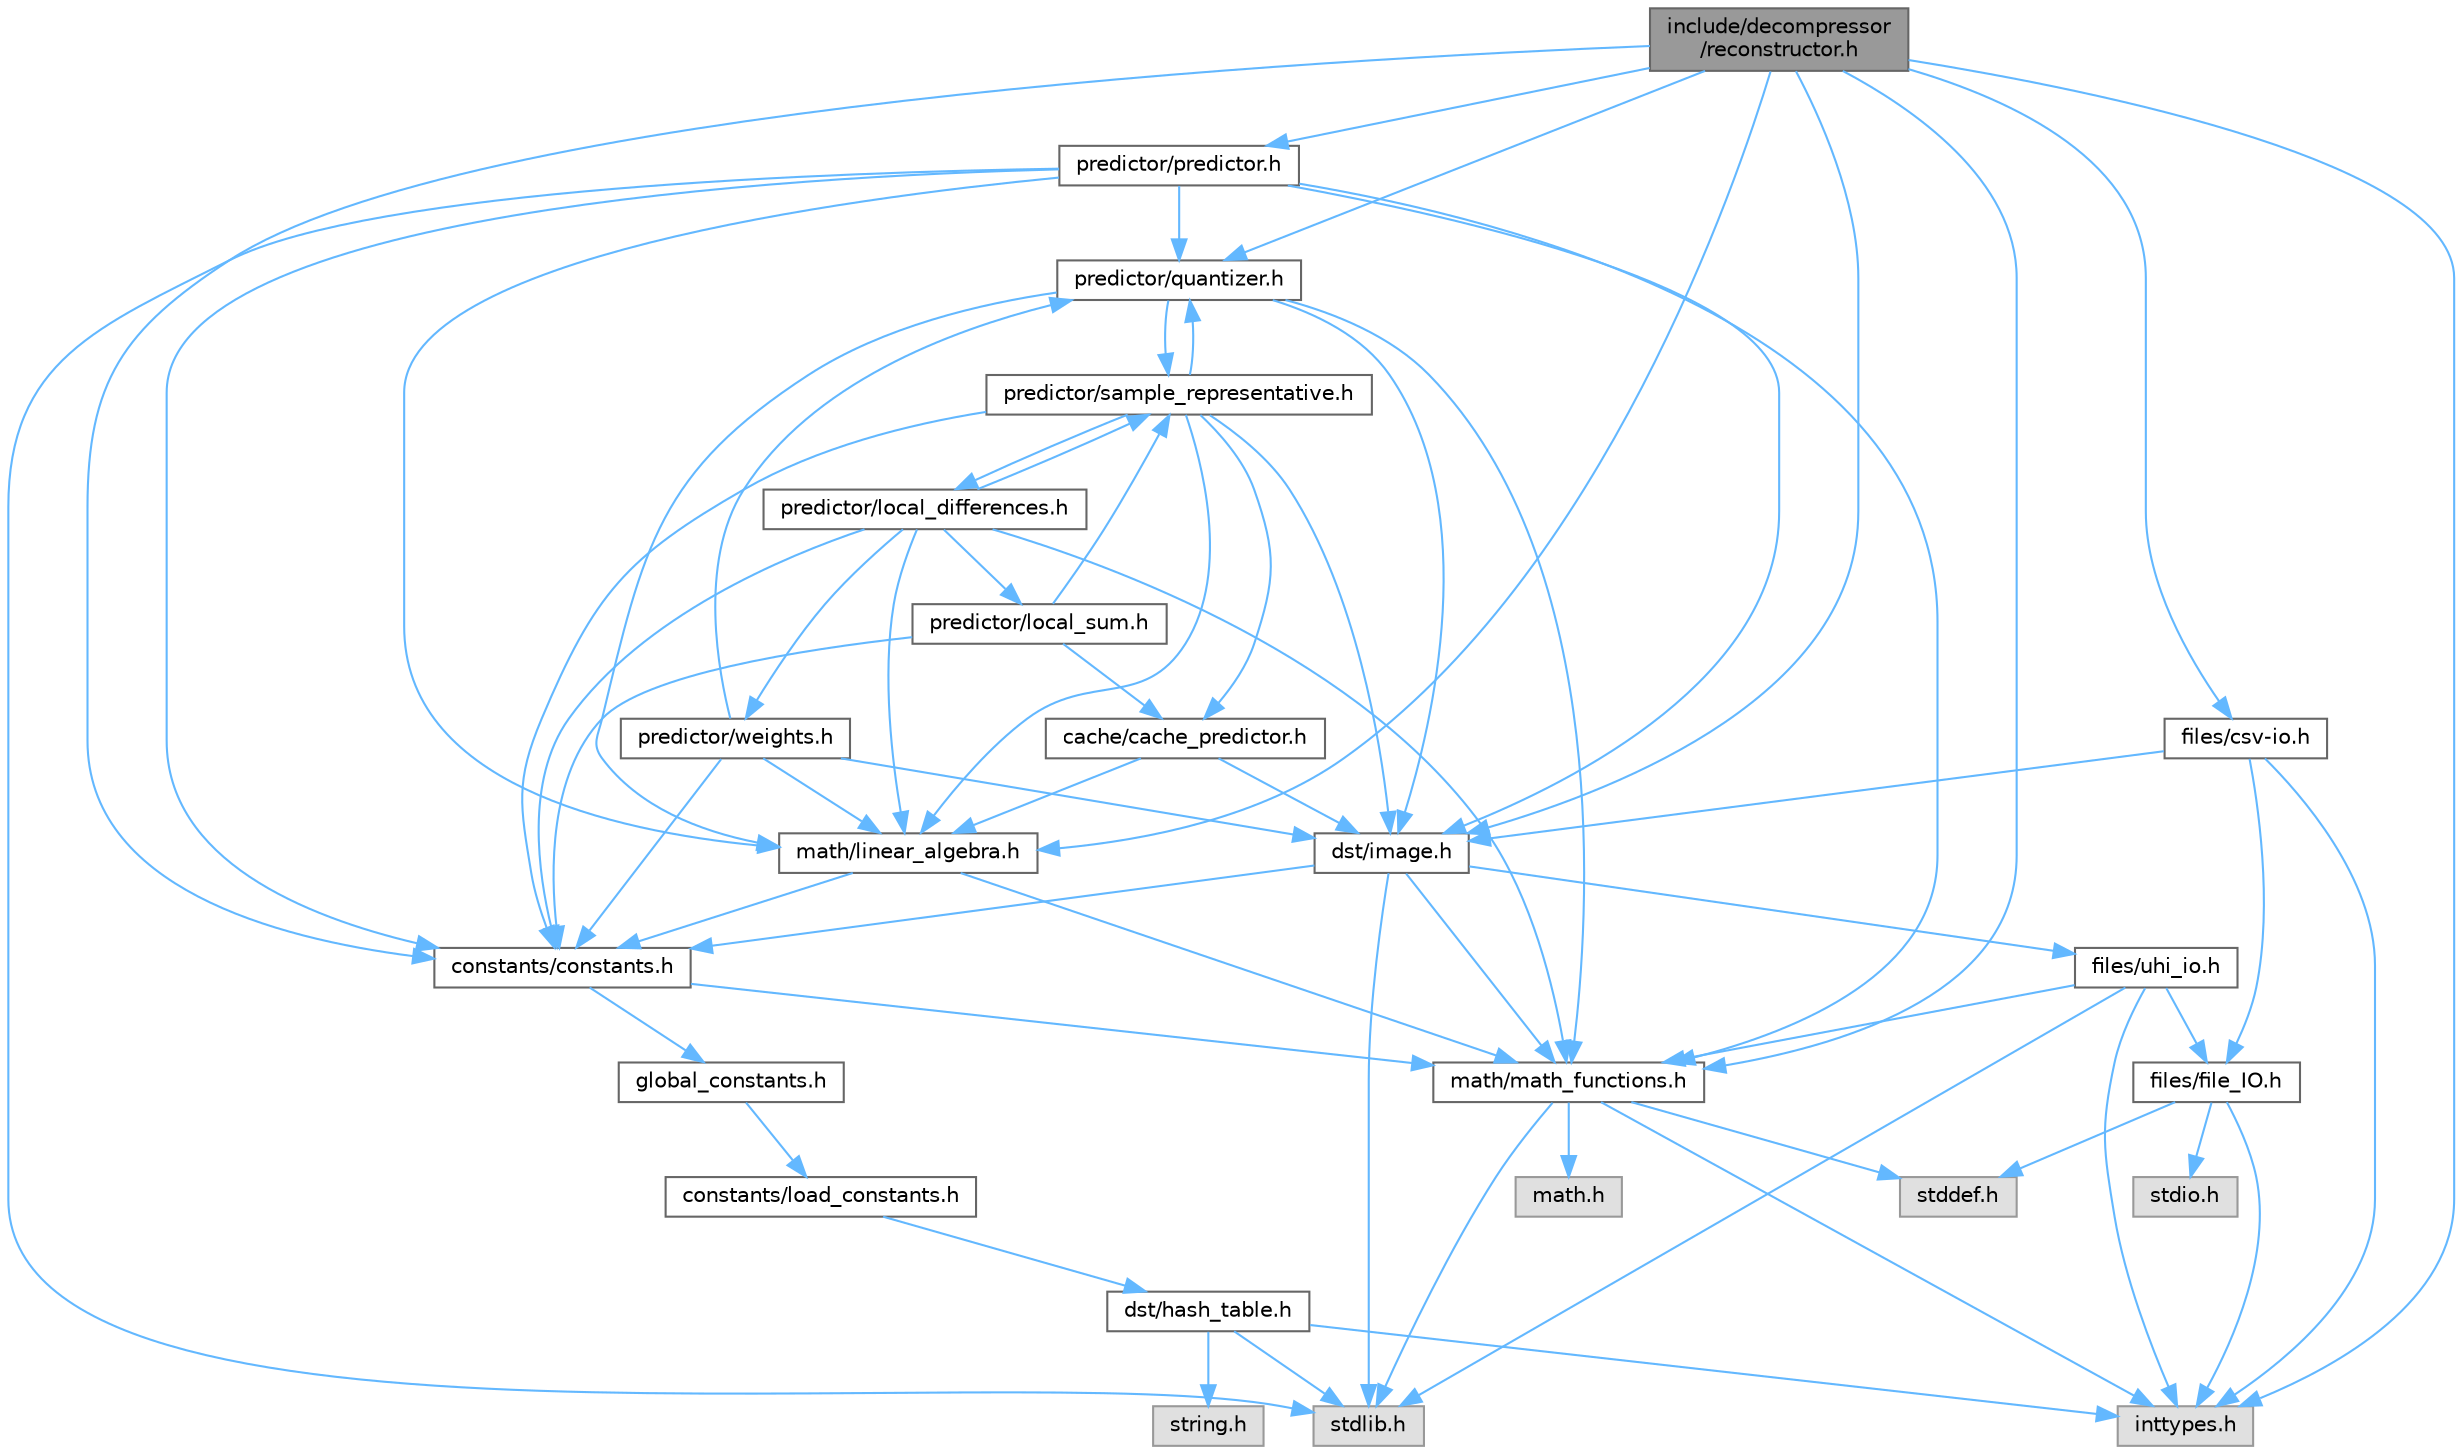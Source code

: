 digraph "include/decompressor/reconstructor.h"
{
 // LATEX_PDF_SIZE
  bgcolor="transparent";
  edge [fontname=Helvetica,fontsize=10,labelfontname=Helvetica,labelfontsize=10];
  node [fontname=Helvetica,fontsize=10,shape=box,height=0.2,width=0.4];
  Node1 [id="Node000001",label="include/decompressor\l/reconstructor.h",height=0.2,width=0.4,color="gray40", fillcolor="grey60", style="filled", fontcolor="black",tooltip=" "];
  Node1 -> Node2 [id="edge133_Node000001_Node000002",color="steelblue1",style="solid",tooltip=" "];
  Node2 [id="Node000002",label="constants/constants.h",height=0.2,width=0.4,color="grey40", fillcolor="white", style="filled",URL="$d2/d6f/constants_8h.html",tooltip=" "];
  Node2 -> Node3 [id="edge134_Node000002_Node000003",color="steelblue1",style="solid",tooltip=" "];
  Node3 [id="Node000003",label="math/math_functions.h",height=0.2,width=0.4,color="grey40", fillcolor="white", style="filled",URL="$d2/de2/math__functions_8h.html",tooltip=" "];
  Node3 -> Node4 [id="edge135_Node000003_Node000004",color="steelblue1",style="solid",tooltip=" "];
  Node4 [id="Node000004",label="stdlib.h",height=0.2,width=0.4,color="grey60", fillcolor="#E0E0E0", style="filled",tooltip=" "];
  Node3 -> Node5 [id="edge136_Node000003_Node000005",color="steelblue1",style="solid",tooltip=" "];
  Node5 [id="Node000005",label="math.h",height=0.2,width=0.4,color="grey60", fillcolor="#E0E0E0", style="filled",tooltip=" "];
  Node3 -> Node6 [id="edge137_Node000003_Node000006",color="steelblue1",style="solid",tooltip=" "];
  Node6 [id="Node000006",label="inttypes.h",height=0.2,width=0.4,color="grey60", fillcolor="#E0E0E0", style="filled",tooltip=" "];
  Node3 -> Node7 [id="edge138_Node000003_Node000007",color="steelblue1",style="solid",tooltip=" "];
  Node7 [id="Node000007",label="stddef.h",height=0.2,width=0.4,color="grey60", fillcolor="#E0E0E0", style="filled",tooltip=" "];
  Node2 -> Node8 [id="edge139_Node000002_Node000008",color="steelblue1",style="solid",tooltip=" "];
  Node8 [id="Node000008",label="global_constants.h",height=0.2,width=0.4,color="grey40", fillcolor="white", style="filled",URL="$d5/ddb/global__constants_8h.html",tooltip=" "];
  Node8 -> Node9 [id="edge140_Node000008_Node000009",color="steelblue1",style="solid",tooltip=" "];
  Node9 [id="Node000009",label="constants/load_constants.h",height=0.2,width=0.4,color="grey40", fillcolor="white", style="filled",URL="$d4/d3e/load__constants_8h.html",tooltip=" "];
  Node9 -> Node10 [id="edge141_Node000009_Node000010",color="steelblue1",style="solid",tooltip=" "];
  Node10 [id="Node000010",label="dst/hash_table.h",height=0.2,width=0.4,color="grey40", fillcolor="white", style="filled",URL="$d4/ddb/hash__table_8h.html",tooltip=" "];
  Node10 -> Node4 [id="edge142_Node000010_Node000004",color="steelblue1",style="solid",tooltip=" "];
  Node10 -> Node6 [id="edge143_Node000010_Node000006",color="steelblue1",style="solid",tooltip=" "];
  Node10 -> Node11 [id="edge144_Node000010_Node000011",color="steelblue1",style="solid",tooltip=" "];
  Node11 [id="Node000011",label="string.h",height=0.2,width=0.4,color="grey60", fillcolor="#E0E0E0", style="filled",tooltip=" "];
  Node1 -> Node3 [id="edge145_Node000001_Node000003",color="steelblue1",style="solid",tooltip=" "];
  Node1 -> Node12 [id="edge146_Node000001_Node000012",color="steelblue1",style="solid",tooltip=" "];
  Node12 [id="Node000012",label="math/linear_algebra.h",height=0.2,width=0.4,color="grey40", fillcolor="white", style="filled",URL="$dc/d9c/linear__algebra_8h.html",tooltip=" "];
  Node12 -> Node2 [id="edge147_Node000012_Node000002",color="steelblue1",style="solid",tooltip=" "];
  Node12 -> Node3 [id="edge148_Node000012_Node000003",color="steelblue1",style="solid",tooltip=" "];
  Node1 -> Node13 [id="edge149_Node000001_Node000013",color="steelblue1",style="solid",tooltip=" "];
  Node13 [id="Node000013",label="dst/image.h",height=0.2,width=0.4,color="grey40", fillcolor="white", style="filled",URL="$d5/db2/image_8h.html",tooltip=" "];
  Node13 -> Node3 [id="edge150_Node000013_Node000003",color="steelblue1",style="solid",tooltip=" "];
  Node13 -> Node2 [id="edge151_Node000013_Node000002",color="steelblue1",style="solid",tooltip=" "];
  Node13 -> Node4 [id="edge152_Node000013_Node000004",color="steelblue1",style="solid",tooltip=" "];
  Node13 -> Node14 [id="edge153_Node000013_Node000014",color="steelblue1",style="solid",tooltip=" "];
  Node14 [id="Node000014",label="files/uhi_io.h",height=0.2,width=0.4,color="grey40", fillcolor="white", style="filled",URL="$d8/d60/uhi__io_8h.html",tooltip=" "];
  Node14 -> Node6 [id="edge154_Node000014_Node000006",color="steelblue1",style="solid",tooltip=" "];
  Node14 -> Node4 [id="edge155_Node000014_Node000004",color="steelblue1",style="solid",tooltip=" "];
  Node14 -> Node15 [id="edge156_Node000014_Node000015",color="steelblue1",style="solid",tooltip=" "];
  Node15 [id="Node000015",label="files/file_IO.h",height=0.2,width=0.4,color="grey40", fillcolor="white", style="filled",URL="$d9/d7f/file___i_o_8h.html",tooltip=" "];
  Node15 -> Node6 [id="edge157_Node000015_Node000006",color="steelblue1",style="solid",tooltip=" "];
  Node15 -> Node7 [id="edge158_Node000015_Node000007",color="steelblue1",style="solid",tooltip=" "];
  Node15 -> Node16 [id="edge159_Node000015_Node000016",color="steelblue1",style="solid",tooltip=" "];
  Node16 [id="Node000016",label="stdio.h",height=0.2,width=0.4,color="grey60", fillcolor="#E0E0E0", style="filled",tooltip=" "];
  Node14 -> Node3 [id="edge160_Node000014_Node000003",color="steelblue1",style="solid",tooltip=" "];
  Node1 -> Node17 [id="edge161_Node000001_Node000017",color="steelblue1",style="solid",tooltip=" "];
  Node17 [id="Node000017",label="predictor/quantizer.h",height=0.2,width=0.4,color="grey40", fillcolor="white", style="filled",URL="$d1/d38/quantizer_8h.html",tooltip=" "];
  Node17 -> Node13 [id="edge162_Node000017_Node000013",color="steelblue1",style="solid",tooltip=" "];
  Node17 -> Node3 [id="edge163_Node000017_Node000003",color="steelblue1",style="solid",tooltip=" "];
  Node17 -> Node12 [id="edge164_Node000017_Node000012",color="steelblue1",style="solid",tooltip=" "];
  Node17 -> Node18 [id="edge165_Node000017_Node000018",color="steelblue1",style="solid",tooltip=" "];
  Node18 [id="Node000018",label="predictor/sample_representative.h",height=0.2,width=0.4,color="grey40", fillcolor="white", style="filled",URL="$df/d7d/sample__representative_8h.html",tooltip=" "];
  Node18 -> Node13 [id="edge166_Node000018_Node000013",color="steelblue1",style="solid",tooltip=" "];
  Node18 -> Node2 [id="edge167_Node000018_Node000002",color="steelblue1",style="solid",tooltip=" "];
  Node18 -> Node19 [id="edge168_Node000018_Node000019",color="steelblue1",style="solid",tooltip=" "];
  Node19 [id="Node000019",label="cache/cache_predictor.h",height=0.2,width=0.4,color="grey40", fillcolor="white", style="filled",URL="$df/d01/cache__predictor_8h.html",tooltip="Deprecated, Used as a buffer for debugging and temporary storage."];
  Node19 -> Node12 [id="edge169_Node000019_Node000012",color="steelblue1",style="solid",tooltip=" "];
  Node19 -> Node13 [id="edge170_Node000019_Node000013",color="steelblue1",style="solid",tooltip=" "];
  Node18 -> Node12 [id="edge171_Node000018_Node000012",color="steelblue1",style="solid",tooltip=" "];
  Node18 -> Node20 [id="edge172_Node000018_Node000020",color="steelblue1",style="solid",tooltip=" "];
  Node20 [id="Node000020",label="predictor/local_differences.h",height=0.2,width=0.4,color="grey40", fillcolor="white", style="filled",URL="$d2/df3/local__differences_8h.html",tooltip=" "];
  Node20 -> Node2 [id="edge173_Node000020_Node000002",color="steelblue1",style="solid",tooltip=" "];
  Node20 -> Node12 [id="edge174_Node000020_Node000012",color="steelblue1",style="solid",tooltip=" "];
  Node20 -> Node3 [id="edge175_Node000020_Node000003",color="steelblue1",style="solid",tooltip=" "];
  Node20 -> Node21 [id="edge176_Node000020_Node000021",color="steelblue1",style="solid",tooltip=" "];
  Node21 [id="Node000021",label="predictor/local_sum.h",height=0.2,width=0.4,color="grey40", fillcolor="white", style="filled",URL="$d6/d9d/local__sum_8h.html",tooltip=" "];
  Node21 -> Node2 [id="edge177_Node000021_Node000002",color="steelblue1",style="solid",tooltip=" "];
  Node21 -> Node18 [id="edge178_Node000021_Node000018",color="steelblue1",style="solid",tooltip=" "];
  Node21 -> Node19 [id="edge179_Node000021_Node000019",color="steelblue1",style="solid",tooltip=" "];
  Node20 -> Node18 [id="edge180_Node000020_Node000018",color="steelblue1",style="solid",tooltip=" "];
  Node20 -> Node22 [id="edge181_Node000020_Node000022",color="steelblue1",style="solid",tooltip=" "];
  Node22 [id="Node000022",label="predictor/weights.h",height=0.2,width=0.4,color="grey40", fillcolor="white", style="filled",URL="$d2/d6a/weights_8h.html",tooltip=" "];
  Node22 -> Node2 [id="edge182_Node000022_Node000002",color="steelblue1",style="solid",tooltip=" "];
  Node22 -> Node13 [id="edge183_Node000022_Node000013",color="steelblue1",style="solid",tooltip=" "];
  Node22 -> Node12 [id="edge184_Node000022_Node000012",color="steelblue1",style="solid",tooltip=" "];
  Node22 -> Node17 [id="edge185_Node000022_Node000017",color="steelblue1",style="solid",tooltip=" "];
  Node18 -> Node17 [id="edge186_Node000018_Node000017",color="steelblue1",style="solid",tooltip=" "];
  Node1 -> Node23 [id="edge187_Node000001_Node000023",color="steelblue1",style="solid",tooltip=" "];
  Node23 [id="Node000023",label="files/csv-io.h",height=0.2,width=0.4,color="grey40", fillcolor="white", style="filled",URL="$d6/d51/csv-io_8h.html",tooltip=" "];
  Node23 -> Node6 [id="edge188_Node000023_Node000006",color="steelblue1",style="solid",tooltip=" "];
  Node23 -> Node13 [id="edge189_Node000023_Node000013",color="steelblue1",style="solid",tooltip=" "];
  Node23 -> Node15 [id="edge190_Node000023_Node000015",color="steelblue1",style="solid",tooltip=" "];
  Node1 -> Node6 [id="edge191_Node000001_Node000006",color="steelblue1",style="solid",tooltip=" "];
  Node1 -> Node24 [id="edge192_Node000001_Node000024",color="steelblue1",style="solid",tooltip=" "];
  Node24 [id="Node000024",label="predictor/predictor.h",height=0.2,width=0.4,color="grey40", fillcolor="white", style="filled",URL="$dc/d08/predictor_8h.html",tooltip=" "];
  Node24 -> Node4 [id="edge193_Node000024_Node000004",color="steelblue1",style="solid",tooltip=" "];
  Node24 -> Node2 [id="edge194_Node000024_Node000002",color="steelblue1",style="solid",tooltip=" "];
  Node24 -> Node3 [id="edge195_Node000024_Node000003",color="steelblue1",style="solid",tooltip=" "];
  Node24 -> Node12 [id="edge196_Node000024_Node000012",color="steelblue1",style="solid",tooltip=" "];
  Node24 -> Node13 [id="edge197_Node000024_Node000013",color="steelblue1",style="solid",tooltip=" "];
  Node24 -> Node17 [id="edge198_Node000024_Node000017",color="steelblue1",style="solid",tooltip=" "];
}
